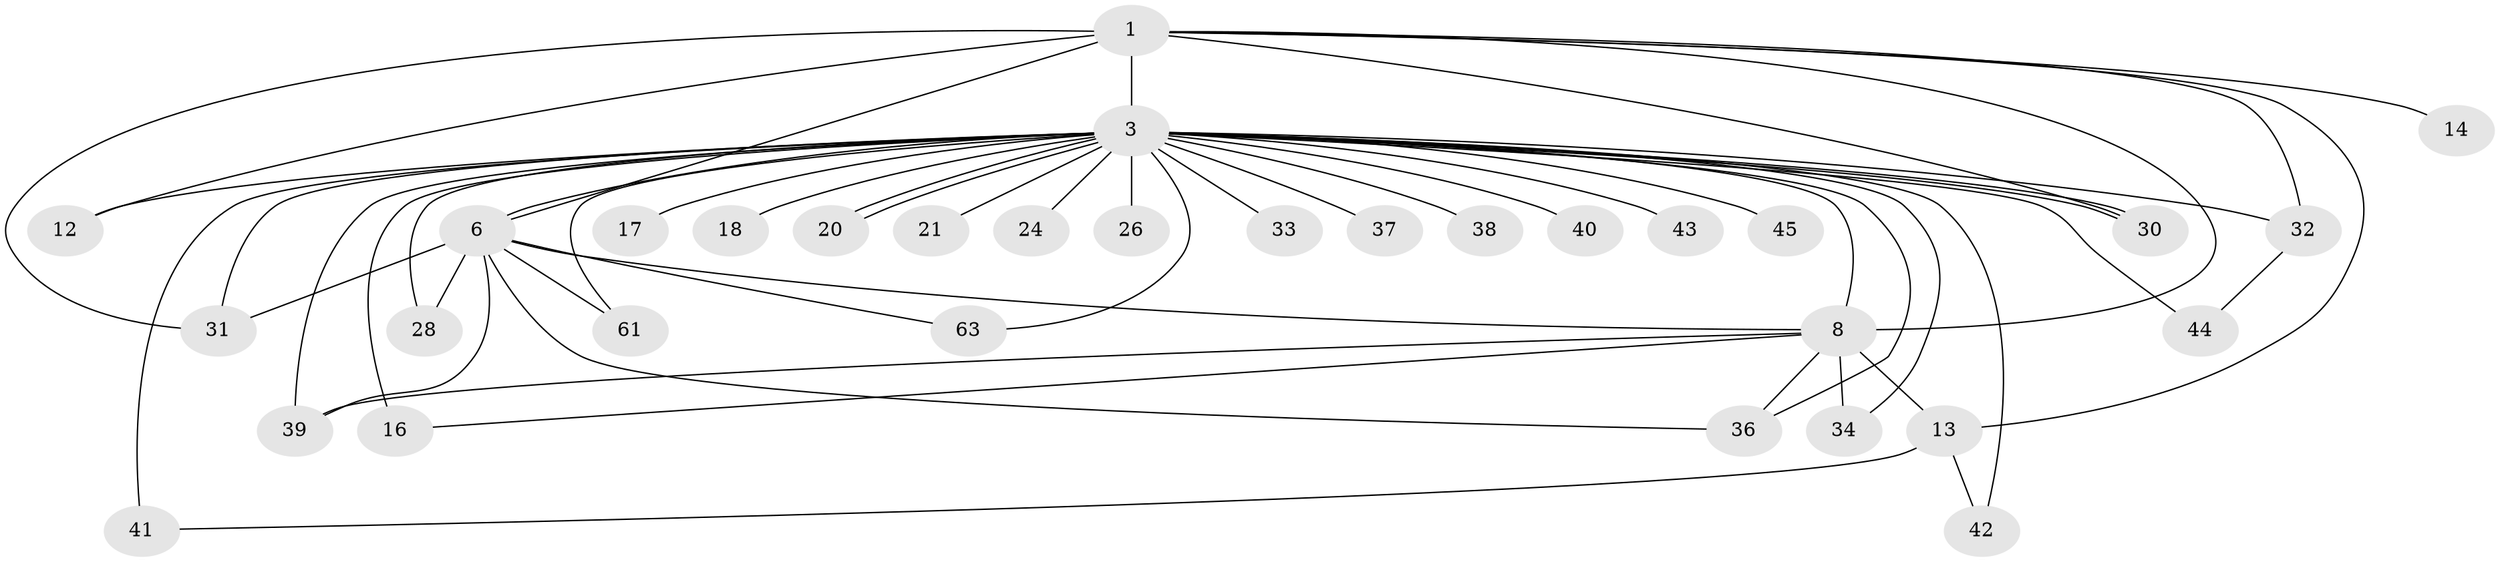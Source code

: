// original degree distribution, {12: 0.015384615384615385, 18: 0.03076923076923077, 21: 0.015384615384615385, 15: 0.015384615384615385, 16: 0.03076923076923077, 19: 0.015384615384615385, 17: 0.015384615384615385, 24: 0.015384615384615385, 2: 0.6307692307692307, 4: 0.07692307692307693, 8: 0.015384615384615385, 3: 0.12307692307692308}
// Generated by graph-tools (version 1.1) at 2025/14/03/09/25 04:14:11]
// undirected, 32 vertices, 54 edges
graph export_dot {
graph [start="1"]
  node [color=gray90,style=filled];
  1 [super="+2"];
  3 [super="+9+11+60+4"];
  6 [super="+25"];
  8 [super="+35+64+53"];
  12;
  13;
  14;
  16;
  17;
  18;
  20;
  21;
  24;
  26;
  28;
  30 [super="+56"];
  31 [super="+49"];
  32;
  33;
  34;
  36 [super="+62"];
  37;
  38;
  39;
  40;
  41;
  42;
  43;
  44;
  45;
  61;
  63;
  1 -- 3 [weight=17];
  1 -- 6 [weight=2];
  1 -- 8 [weight=2];
  1 -- 13;
  1 -- 30;
  1 -- 32;
  1 -- 12;
  1 -- 14;
  1 -- 31;
  3 -- 6 [weight=8];
  3 -- 8 [weight=7];
  3 -- 18 [weight=2];
  3 -- 20;
  3 -- 20;
  3 -- 21 [weight=3];
  3 -- 24 [weight=2];
  3 -- 30 [weight=2];
  3 -- 30;
  3 -- 37 [weight=3];
  3 -- 44;
  3 -- 38;
  3 -- 26 [weight=2];
  3 -- 61;
  3 -- 36;
  3 -- 12;
  3 -- 16 [weight=3];
  3 -- 17 [weight=2];
  3 -- 28;
  3 -- 31;
  3 -- 32;
  3 -- 33 [weight=2];
  3 -- 34;
  3 -- 39;
  3 -- 40 [weight=2];
  3 -- 41 [weight=2];
  3 -- 42;
  3 -- 43 [weight=2];
  3 -- 45 [weight=2];
  3 -- 63;
  6 -- 8 [weight=2];
  6 -- 28;
  6 -- 36;
  6 -- 61;
  6 -- 63;
  6 -- 31;
  6 -- 39;
  8 -- 13;
  8 -- 34;
  8 -- 36;
  8 -- 16;
  8 -- 39;
  13 -- 41;
  13 -- 42;
  32 -- 44;
}
